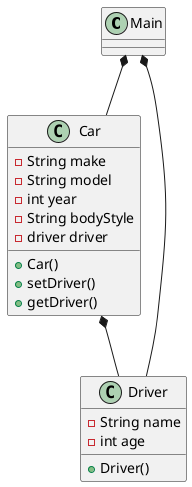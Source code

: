 @startuml
'https://plantuml.com/object-diagram

class Main

class Car
Car : -String make
Car : -String model
Car : -int year
Car : -String bodyStyle
Car : -driver driver
Car : +Car()
Car : +setDriver()
Car : +getDriver()


class Driver
Driver : -String name
Driver : -int age
Driver : + Driver()



Main *-- Driver
Car *-- Driver

Main *-- Car

@enduml
